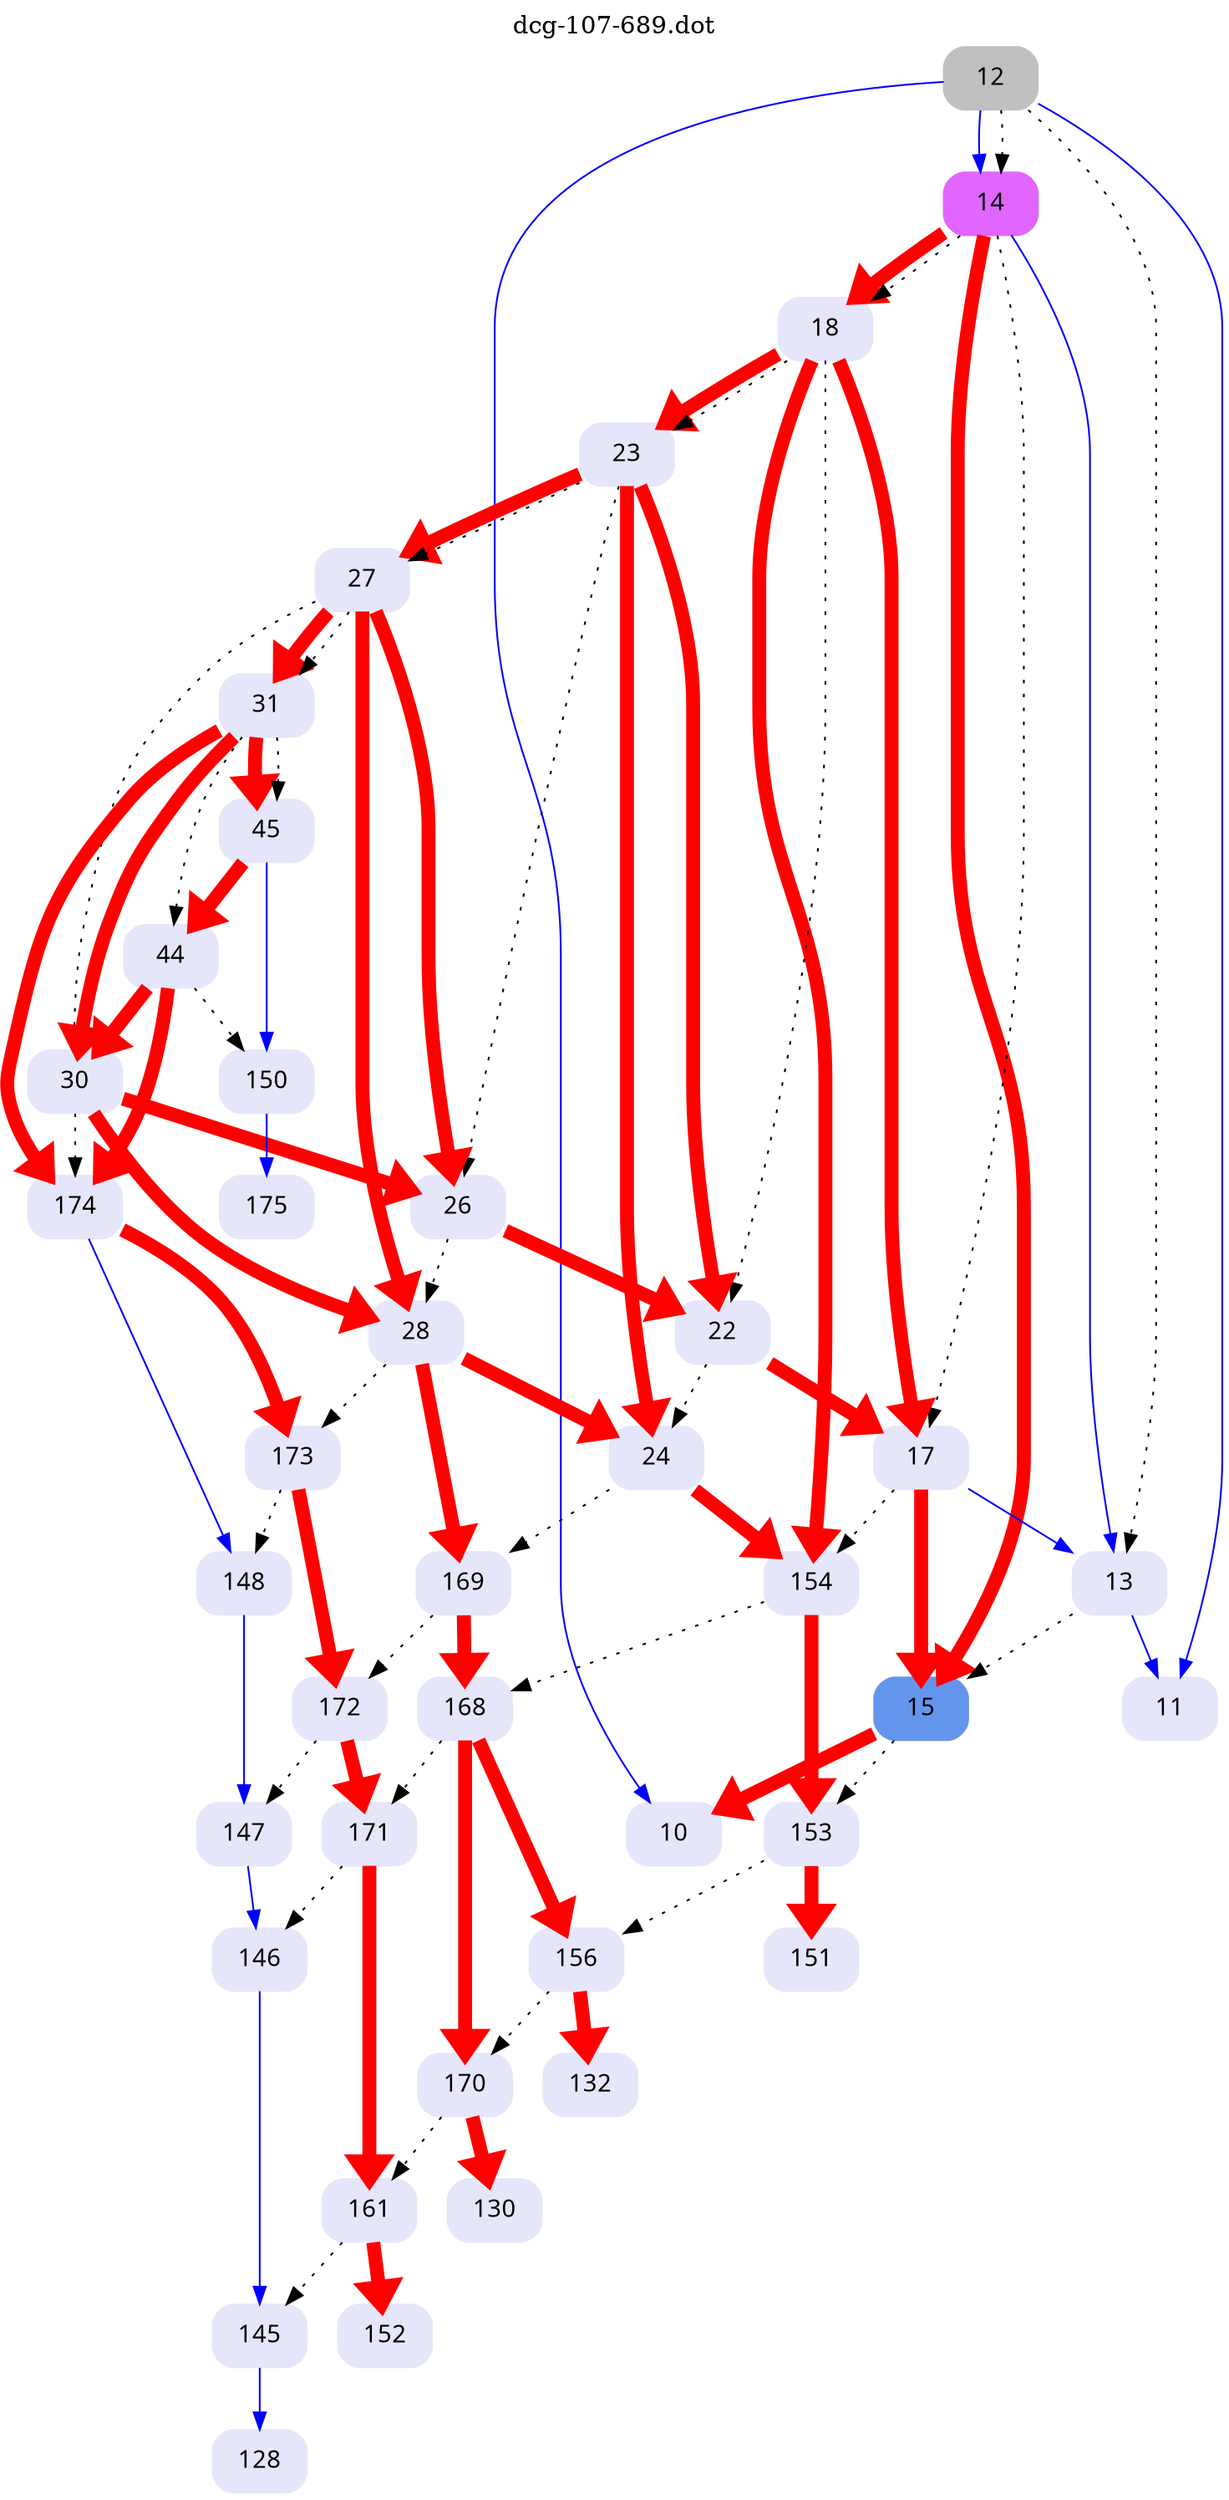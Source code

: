 digraph dcg_107 {
  labelloc="t";
  label="dcg-107-689.dot";
  node [fontname="sans-serif"];
  node [shape=box style="rounded,filled"];
  n12 [label="12" color=grey];
  n12 -> n11 [color=blue penwidth=1];
  n12 -> n10 [color=blue penwidth=1];
  n12 -> n14 [color=blue penwidth=1];
  n12 -> n13 [style=dotted,label=""];
  n12 -> n14 [style=dotted,label=""];
  n14 [label="14" color=mediumorchid1];
  n14 -> n13 [color=blue penwidth=1];
  n14 -> n15 [color=red penwidth=8];
  n14 -> n18 [color=red penwidth=8];
  n14 -> n17 [style=dotted,label=""];
  n14 -> n18 [style=dotted,label=""];
  n18 [label="18" color=lavender];
  n18 -> n17 [color=red penwidth=8];
  n18 -> n154 [color=red penwidth=8];
  n18 -> n23 [color=red penwidth=8];
  n18 -> n22 [style=dotted,label=""];
  n18 -> n23 [style=dotted,label=""];
  n23 [label="23" color=lavender];
  n23 -> n22 [color=red penwidth=8];
  n23 -> n24 [color=red penwidth=8];
  n23 -> n27 [color=red penwidth=8];
  n23 -> n26 [style=dotted,label=""];
  n23 -> n27 [style=dotted,label=""];
  n27 [label="27" color=lavender];
  n27 -> n26 [color=red penwidth=8];
  n27 -> n28 [color=red penwidth=8];
  n27 -> n31 [color=red penwidth=8];
  n27 -> n30 [style=dotted,label=""];
  n27 -> n31 [style=dotted,label=""];
  n31 [label="31" color=lavender];
  n31 -> n30 [color=red penwidth=8];
  n31 -> n174 [color=red penwidth=8];
  n31 -> n45 [color=red penwidth=8];
  n31 -> n44 [style=dotted,label=""];
  n31 -> n45 [style=dotted,label=""];
  n45 [label="45" color=lavender];
  n45 -> n44 [color=red penwidth=8];
  n45 -> n150 [color=blue penwidth=1];
  n150 [label="150" color=lavender];
  n150 -> n175 [color=blue penwidth=1];
  n175 [label="175" color=lavender];
  n44 [label="44" color=lavender];
  n44 -> n30 [color=red penwidth=8];
  n44 -> n174 [color=red penwidth=8];
  n44 -> n150 [style=dotted,label=""];
  n174 [label="174" color=lavender];
  n174 -> n173 [color=red penwidth=8];
  n174 -> n148 [color=blue penwidth=1];
  n148 [label="148" color=lavender];
  n148 -> n147 [color=blue penwidth=1];
  n147 [label="147" color=lavender];
  n147 -> n146 [color=blue penwidth=1];
  n146 [label="146" color=lavender];
  n146 -> n145 [color=blue penwidth=1];
  n145 [label="145" color=lavender];
  n145 -> n128 [color=blue penwidth=1];
  n128 [label="128" color=lavender];
  n173 [label="173" color=lavender];
  n173 -> n172 [color=red penwidth=8];
  n173 -> n148 [style=dotted,label=""];
  n172 [label="172" color=lavender];
  n172 -> n171 [color=red penwidth=8];
  n172 -> n147 [style=dotted,label=""];
  n171 [label="171" color=lavender];
  n171 -> n161 [color=red penwidth=8];
  n171 -> n146 [style=dotted,label=""];
  n161 [label="161" color=lavender];
  n161 -> n152 [color=red penwidth=8];
  n161 -> n145 [style=dotted,label=""];
  n152 [label="152" color=lavender];
  n30 [label="30" color=lavender];
  n30 -> n26 [color=red penwidth=8];
  n30 -> n28 [color=red penwidth=8];
  n30 -> n174 [style=dotted,label=""];
  n28 [label="28" color=lavender];
  n28 -> n24 [color=red penwidth=8];
  n28 -> n169 [color=red penwidth=8];
  n28 -> n173 [style=dotted,label=""];
  n169 [label="169" color=lavender];
  n169 -> n168 [color=red penwidth=8];
  n169 -> n172 [style=dotted,label=""];
  n168 [label="168" color=lavender];
  n168 -> n156 [color=red penwidth=8];
  n168 -> n170 [color=red penwidth=8];
  n168 -> n171 [style=dotted,label=""];
  n170 [label="170" color=lavender];
  n170 -> n130 [color=red penwidth=8];
  n170 -> n161 [style=dotted,label=""];
  n130 [label="130" color=lavender];
  n156 [label="156" color=lavender];
  n156 -> n132 [color=red penwidth=8];
  n156 -> n170 [style=dotted,label=""];
  n132 [label="132" color=lavender];
  n24 [label="24" color=lavender];
  n24 -> n154 [color=red penwidth=8];
  n24 -> n169 [style=dotted,label=""];
  n154 [label="154" color=lavender];
  n154 -> n153 [color=red penwidth=8];
  n154 -> n168 [style=dotted,label=""];
  n153 [label="153" color=lavender];
  n153 -> n151 [color=red penwidth=8];
  n153 -> n156 [style=dotted,label=""];
  n151 [label="151" color=lavender];
  n26 [label="26" color=lavender];
  n26 -> n22 [color=red penwidth=8];
  n26 -> n28 [style=dotted,label=""];
  n22 [label="22" color=lavender];
  n22 -> n17 [color=red penwidth=8];
  n22 -> n24 [style=dotted,label=""];
  n17 [label="17" color=lavender];
  n17 -> n13 [color=blue penwidth=1];
  n17 -> n15 [color=red penwidth=8];
  n17 -> n154 [style=dotted,label=""];
  n15 [label="15" color=cornflowerblue];
  n15 -> n10 [color=red penwidth=8];
  n15 -> n153 [style=dotted,label=""];
  n10 [label="10" color=lavender];
  n13 [label="13" color=lavender];
  n13 -> n11 [color=blue penwidth=1];
  n13 -> n15 [style=dotted,label=""];
  n11 [label="11" color=lavender];
}
